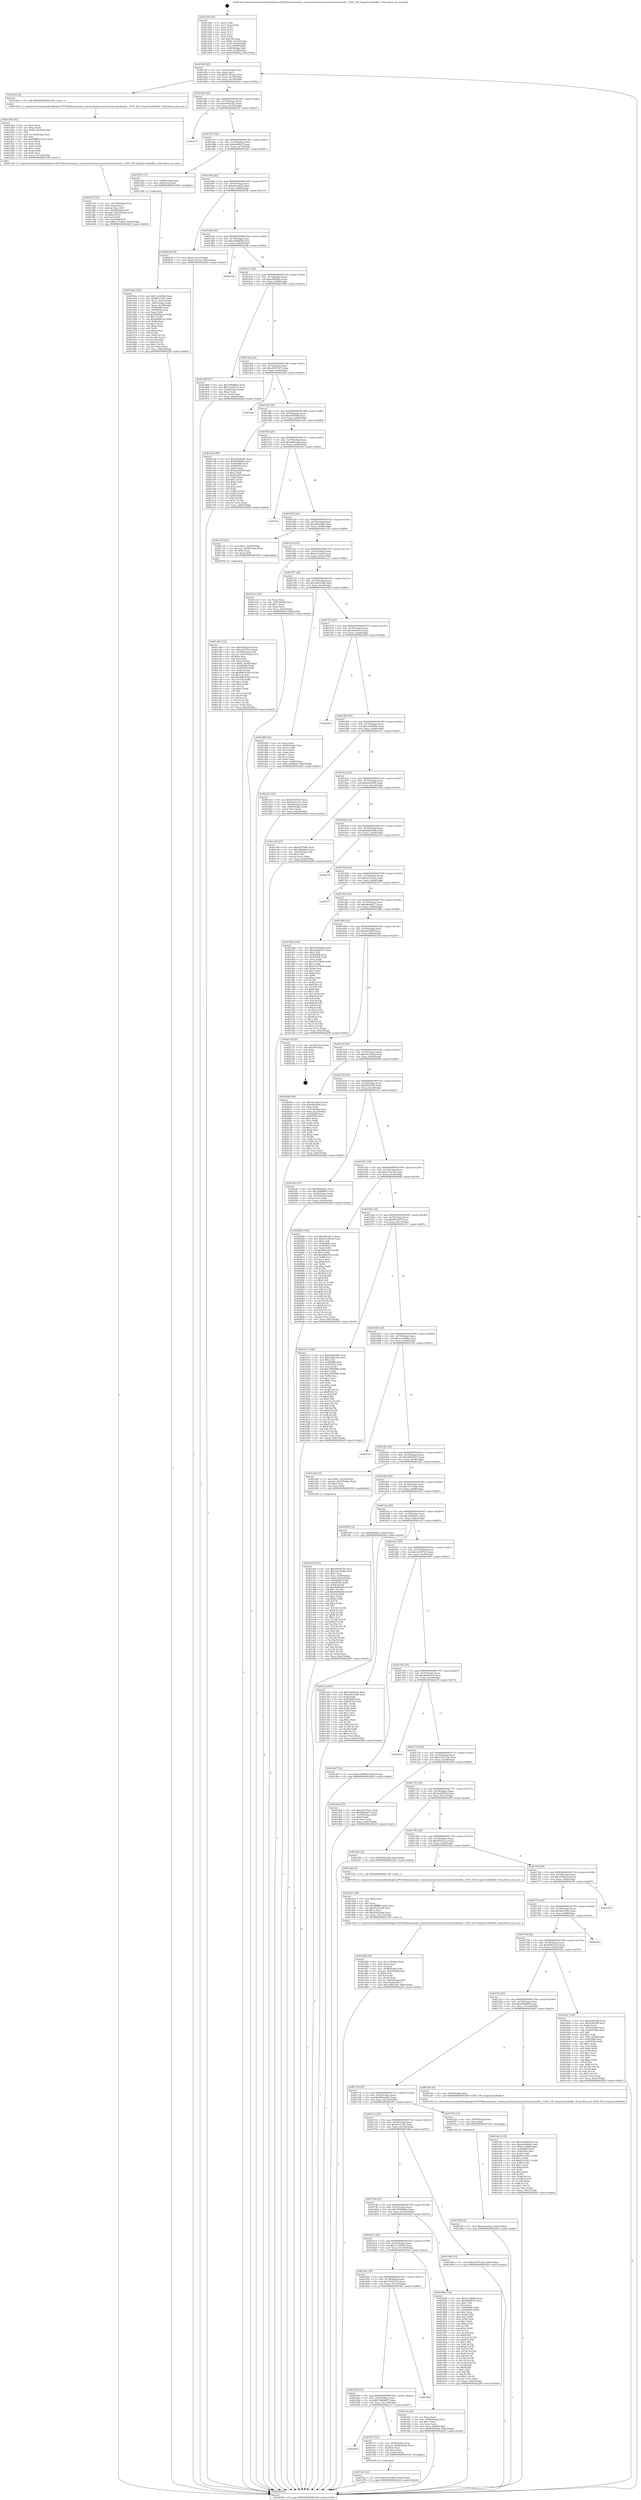 digraph "0x401420" {
  label = "0x401420 (/mnt/c/Users/mathe/Desktop/tcc/POCII/binaries/extr_reactoswin32ssuseruser32controlsedit.c_EDIT_EM_EmptyUndoBuffer_Final-ollvm.out::main(0))"
  labelloc = "t"
  node[shape=record]

  Entry [label="",width=0.3,height=0.3,shape=circle,fillcolor=black,style=filled]
  "0x40144f" [label="{
     0x40144f [23]\l
     | [instrs]\l
     &nbsp;&nbsp;0x40144f \<+3\>: mov -0x6c(%rbp),%eax\l
     &nbsp;&nbsp;0x401452 \<+2\>: mov %eax,%ecx\l
     &nbsp;&nbsp;0x401454 \<+6\>: sub $0x911f7ce6,%ecx\l
     &nbsp;&nbsp;0x40145a \<+3\>: mov %eax,-0x70(%rbp)\l
     &nbsp;&nbsp;0x40145d \<+3\>: mov %ecx,-0x74(%rbp)\l
     &nbsp;&nbsp;0x401460 \<+6\>: je 0000000000401dae \<main+0x98e\>\l
  }"]
  "0x401dae" [label="{
     0x401dae [5]\l
     | [instrs]\l
     &nbsp;&nbsp;0x401dae \<+5\>: call 0000000000401160 \<next_i\>\l
     | [calls]\l
     &nbsp;&nbsp;0x401160 \{1\} (/mnt/c/Users/mathe/Desktop/tcc/POCII/binaries/extr_reactoswin32ssuseruser32controlsedit.c_EDIT_EM_EmptyUndoBuffer_Final-ollvm.out::next_i)\l
  }"]
  "0x401466" [label="{
     0x401466 [22]\l
     | [instrs]\l
     &nbsp;&nbsp;0x401466 \<+5\>: jmp 000000000040146b \<main+0x4b\>\l
     &nbsp;&nbsp;0x40146b \<+3\>: mov -0x70(%rbp),%eax\l
     &nbsp;&nbsp;0x40146e \<+5\>: sub $0x9a4833f3,%eax\l
     &nbsp;&nbsp;0x401473 \<+3\>: mov %eax,-0x78(%rbp)\l
     &nbsp;&nbsp;0x401476 \<+6\>: je 00000000004021f7 \<main+0xdd7\>\l
  }"]
  Exit [label="",width=0.3,height=0.3,shape=circle,fillcolor=black,style=filled,peripheries=2]
  "0x4021f7" [label="{
     0x4021f7\l
  }", style=dashed]
  "0x40147c" [label="{
     0x40147c [22]\l
     | [instrs]\l
     &nbsp;&nbsp;0x40147c \<+5\>: jmp 0000000000401481 \<main+0x61\>\l
     &nbsp;&nbsp;0x401481 \<+3\>: mov -0x70(%rbp),%eax\l
     &nbsp;&nbsp;0x401484 \<+5\>: sub $0x9fa0f933,%eax\l
     &nbsp;&nbsp;0x401489 \<+3\>: mov %eax,-0x7c(%rbp)\l
     &nbsp;&nbsp;0x40148c \<+6\>: je 0000000000401921 \<main+0x501\>\l
  }"]
  "0x401f5f" [label="{
     0x401f5f [12]\l
     | [instrs]\l
     &nbsp;&nbsp;0x401f5f \<+7\>: movl $0xa0ced4a4,-0x6c(%rbp)\l
     &nbsp;&nbsp;0x401f66 \<+5\>: jmp 000000000040220f \<main+0xdef\>\l
  }"]
  "0x401921" [label="{
     0x401921 [13]\l
     | [instrs]\l
     &nbsp;&nbsp;0x401921 \<+4\>: mov -0x48(%rbp),%rax\l
     &nbsp;&nbsp;0x401925 \<+4\>: mov 0x8(%rax),%rdi\l
     &nbsp;&nbsp;0x401929 \<+5\>: call 0000000000401060 \<atoi@plt\>\l
     | [calls]\l
     &nbsp;&nbsp;0x401060 \{1\} (unknown)\l
  }"]
  "0x401492" [label="{
     0x401492 [22]\l
     | [instrs]\l
     &nbsp;&nbsp;0x401492 \<+5\>: jmp 0000000000401497 \<main+0x77\>\l
     &nbsp;&nbsp;0x401497 \<+3\>: mov -0x70(%rbp),%eax\l
     &nbsp;&nbsp;0x40149a \<+5\>: sub $0xa0ced4a4,%eax\l
     &nbsp;&nbsp;0x40149f \<+3\>: mov %eax,-0x80(%rbp)\l
     &nbsp;&nbsp;0x4014a2 \<+6\>: je 0000000000402038 \<main+0xc18\>\l
  }"]
  "0x401f2e" [label="{
     0x401f2e [12]\l
     | [instrs]\l
     &nbsp;&nbsp;0x401f2e \<+7\>: movl $0x7ca16465,-0x6c(%rbp)\l
     &nbsp;&nbsp;0x401f35 \<+5\>: jmp 000000000040220f \<main+0xdef\>\l
  }"]
  "0x402038" [label="{
     0x402038 [19]\l
     | [instrs]\l
     &nbsp;&nbsp;0x402038 \<+7\>: movl $0x0,-0x3c(%rbp)\l
     &nbsp;&nbsp;0x40203f \<+7\>: movl $0xfc73ae1d,-0x6c(%rbp)\l
     &nbsp;&nbsp;0x402046 \<+5\>: jmp 000000000040220f \<main+0xdef\>\l
  }"]
  "0x4014a8" [label="{
     0x4014a8 [25]\l
     | [instrs]\l
     &nbsp;&nbsp;0x4014a8 \<+5\>: jmp 00000000004014ad \<main+0x8d\>\l
     &nbsp;&nbsp;0x4014ad \<+3\>: mov -0x70(%rbp),%eax\l
     &nbsp;&nbsp;0x4014b0 \<+5\>: sub $0xa363d656,%eax\l
     &nbsp;&nbsp;0x4014b5 \<+6\>: mov %eax,-0x84(%rbp)\l
     &nbsp;&nbsp;0x4014bb \<+6\>: je 00000000004021db \<main+0xdbb\>\l
  }"]
  "0x40185e" [label="{
     0x40185e\l
  }", style=dashed]
  "0x4021db" [label="{
     0x4021db\l
  }", style=dashed]
  "0x4014c1" [label="{
     0x4014c1 [25]\l
     | [instrs]\l
     &nbsp;&nbsp;0x4014c1 \<+5\>: jmp 00000000004014c6 \<main+0xa6\>\l
     &nbsp;&nbsp;0x4014c6 \<+3\>: mov -0x70(%rbp),%eax\l
     &nbsp;&nbsp;0x4014c9 \<+5\>: sub $0xa5983fba,%eax\l
     &nbsp;&nbsp;0x4014ce \<+6\>: mov %eax,-0x88(%rbp)\l
     &nbsp;&nbsp;0x4014d4 \<+6\>: je 0000000000401868 \<main+0x448\>\l
  }"]
  "0x401f17" [label="{
     0x401f17 [23]\l
     | [instrs]\l
     &nbsp;&nbsp;0x401f17 \<+4\>: mov -0x58(%rbp),%rax\l
     &nbsp;&nbsp;0x401f1b \<+4\>: movslq -0x68(%rbp),%rcx\l
     &nbsp;&nbsp;0x401f1f \<+4\>: shl $0x4,%rcx\l
     &nbsp;&nbsp;0x401f23 \<+3\>: add %rcx,%rax\l
     &nbsp;&nbsp;0x401f26 \<+3\>: mov (%rax),%rdi\l
     &nbsp;&nbsp;0x401f29 \<+5\>: call 0000000000401030 \<free@plt\>\l
     | [calls]\l
     &nbsp;&nbsp;0x401030 \{1\} (unknown)\l
  }"]
  "0x401868" [label="{
     0x401868 [27]\l
     | [instrs]\l
     &nbsp;&nbsp;0x401868 \<+5\>: mov $0x78569824,%eax\l
     &nbsp;&nbsp;0x40186d \<+5\>: mov $0x7d1b915a,%ecx\l
     &nbsp;&nbsp;0x401872 \<+3\>: mov -0x38(%rbp),%edx\l
     &nbsp;&nbsp;0x401875 \<+3\>: cmp $0x2,%edx\l
     &nbsp;&nbsp;0x401878 \<+3\>: cmovne %ecx,%eax\l
     &nbsp;&nbsp;0x40187b \<+3\>: mov %eax,-0x6c(%rbp)\l
     &nbsp;&nbsp;0x40187e \<+5\>: jmp 000000000040220f \<main+0xdef\>\l
  }"]
  "0x4014da" [label="{
     0x4014da [25]\l
     | [instrs]\l
     &nbsp;&nbsp;0x4014da \<+5\>: jmp 00000000004014df \<main+0xbf\>\l
     &nbsp;&nbsp;0x4014df \<+3\>: mov -0x70(%rbp),%eax\l
     &nbsp;&nbsp;0x4014e2 \<+5\>: sub $0xa6547b27,%eax\l
     &nbsp;&nbsp;0x4014e7 \<+6\>: mov %eax,-0x8c(%rbp)\l
     &nbsp;&nbsp;0x4014ed \<+6\>: je 0000000000401f6b \<main+0xb4b\>\l
  }"]
  "0x40220f" [label="{
     0x40220f [5]\l
     | [instrs]\l
     &nbsp;&nbsp;0x40220f \<+5\>: jmp 000000000040144f \<main+0x2f\>\l
  }"]
  "0x401420" [label="{
     0x401420 [47]\l
     | [instrs]\l
     &nbsp;&nbsp;0x401420 \<+1\>: push %rbp\l
     &nbsp;&nbsp;0x401421 \<+3\>: mov %rsp,%rbp\l
     &nbsp;&nbsp;0x401424 \<+2\>: push %r15\l
     &nbsp;&nbsp;0x401426 \<+2\>: push %r14\l
     &nbsp;&nbsp;0x401428 \<+2\>: push %r13\l
     &nbsp;&nbsp;0x40142a \<+2\>: push %r12\l
     &nbsp;&nbsp;0x40142c \<+1\>: push %rbx\l
     &nbsp;&nbsp;0x40142d \<+7\>: sub $0x108,%rsp\l
     &nbsp;&nbsp;0x401434 \<+7\>: movl $0x0,-0x3c(%rbp)\l
     &nbsp;&nbsp;0x40143b \<+3\>: mov %edi,-0x40(%rbp)\l
     &nbsp;&nbsp;0x40143e \<+4\>: mov %rsi,-0x48(%rbp)\l
     &nbsp;&nbsp;0x401442 \<+3\>: mov -0x40(%rbp),%edi\l
     &nbsp;&nbsp;0x401445 \<+3\>: mov %edi,-0x38(%rbp)\l
     &nbsp;&nbsp;0x401448 \<+7\>: movl $0xa5983fba,-0x6c(%rbp)\l
  }"]
  "0x401845" [label="{
     0x401845 [25]\l
     | [instrs]\l
     &nbsp;&nbsp;0x401845 \<+5\>: jmp 000000000040184a \<main+0x42a\>\l
     &nbsp;&nbsp;0x40184a \<+3\>: mov -0x70(%rbp),%eax\l
     &nbsp;&nbsp;0x40184d \<+5\>: sub $0x7dd68b97,%eax\l
     &nbsp;&nbsp;0x401852 \<+6\>: mov %eax,-0x118(%rbp)\l
     &nbsp;&nbsp;0x401858 \<+6\>: je 0000000000401f17 \<main+0xaf7\>\l
  }"]
  "0x401f6b" [label="{
     0x401f6b\l
  }", style=dashed]
  "0x4014f3" [label="{
     0x4014f3 [25]\l
     | [instrs]\l
     &nbsp;&nbsp;0x4014f3 \<+5\>: jmp 00000000004014f8 \<main+0xd8\>\l
     &nbsp;&nbsp;0x4014f8 \<+3\>: mov -0x70(%rbp),%eax\l
     &nbsp;&nbsp;0x4014fb \<+5\>: sub $0xa6df7bf8,%eax\l
     &nbsp;&nbsp;0x401500 \<+6\>: mov %eax,-0x90(%rbp)\l
     &nbsp;&nbsp;0x401506 \<+6\>: je 0000000000401e2b \<main+0xa0b\>\l
  }"]
  "0x401883" [label="{
     0x401883\l
  }", style=dashed]
  "0x401e2b" [label="{
     0x401e2b [88]\l
     | [instrs]\l
     &nbsp;&nbsp;0x401e2b \<+5\>: mov $0xa363d656,%eax\l
     &nbsp;&nbsp;0x401e30 \<+5\>: mov $0x63f6bf65,%ecx\l
     &nbsp;&nbsp;0x401e35 \<+7\>: mov 0x405068,%edx\l
     &nbsp;&nbsp;0x401e3c \<+7\>: mov 0x405054,%esi\l
     &nbsp;&nbsp;0x401e43 \<+2\>: mov %edx,%edi\l
     &nbsp;&nbsp;0x401e45 \<+6\>: add $0x8a229c9f,%edi\l
     &nbsp;&nbsp;0x401e4b \<+3\>: sub $0x1,%edi\l
     &nbsp;&nbsp;0x401e4e \<+6\>: sub $0x8a229c9f,%edi\l
     &nbsp;&nbsp;0x401e54 \<+3\>: imul %edi,%edx\l
     &nbsp;&nbsp;0x401e57 \<+3\>: and $0x1,%edx\l
     &nbsp;&nbsp;0x401e5a \<+3\>: cmp $0x0,%edx\l
     &nbsp;&nbsp;0x401e5d \<+4\>: sete %r8b\l
     &nbsp;&nbsp;0x401e61 \<+3\>: cmp $0xa,%esi\l
     &nbsp;&nbsp;0x401e64 \<+4\>: setl %r9b\l
     &nbsp;&nbsp;0x401e68 \<+3\>: mov %r8b,%r10b\l
     &nbsp;&nbsp;0x401e6b \<+3\>: and %r9b,%r10b\l
     &nbsp;&nbsp;0x401e6e \<+3\>: xor %r9b,%r8b\l
     &nbsp;&nbsp;0x401e71 \<+3\>: or %r8b,%r10b\l
     &nbsp;&nbsp;0x401e74 \<+4\>: test $0x1,%r10b\l
     &nbsp;&nbsp;0x401e78 \<+3\>: cmovne %ecx,%eax\l
     &nbsp;&nbsp;0x401e7b \<+3\>: mov %eax,-0x6c(%rbp)\l
     &nbsp;&nbsp;0x401e7e \<+5\>: jmp 000000000040220f \<main+0xdef\>\l
  }"]
  "0x40150c" [label="{
     0x40150c [25]\l
     | [instrs]\l
     &nbsp;&nbsp;0x40150c \<+5\>: jmp 0000000000401511 \<main+0xf1\>\l
     &nbsp;&nbsp;0x401511 \<+3\>: mov -0x70(%rbp),%eax\l
     &nbsp;&nbsp;0x401514 \<+5\>: sub $0xab86caa9,%eax\l
     &nbsp;&nbsp;0x401519 \<+6\>: mov %eax,-0x94(%rbp)\l
     &nbsp;&nbsp;0x40151f \<+6\>: je 0000000000401fcf \<main+0xbaf\>\l
  }"]
  "0x40182c" [label="{
     0x40182c [25]\l
     | [instrs]\l
     &nbsp;&nbsp;0x40182c \<+5\>: jmp 0000000000401831 \<main+0x411\>\l
     &nbsp;&nbsp;0x401831 \<+3\>: mov -0x70(%rbp),%eax\l
     &nbsp;&nbsp;0x401834 \<+5\>: sub $0x7d1b915a,%eax\l
     &nbsp;&nbsp;0x401839 \<+6\>: mov %eax,-0x114(%rbp)\l
     &nbsp;&nbsp;0x40183f \<+6\>: je 0000000000401883 \<main+0x463\>\l
  }"]
  "0x401fcf" [label="{
     0x401fcf\l
  }", style=dashed]
  "0x401525" [label="{
     0x401525 [25]\l
     | [instrs]\l
     &nbsp;&nbsp;0x401525 \<+5\>: jmp 000000000040152a \<main+0x10a\>\l
     &nbsp;&nbsp;0x40152a \<+3\>: mov -0x70(%rbp),%eax\l
     &nbsp;&nbsp;0x40152d \<+5\>: sub $0xad0c4380,%eax\l
     &nbsp;&nbsp;0x401532 \<+6\>: mov %eax,-0x98(%rbp)\l
     &nbsp;&nbsp;0x401538 \<+6\>: je 0000000000401c76 \<main+0x856\>\l
  }"]
  "0x401f3a" [label="{
     0x401f3a [25]\l
     | [instrs]\l
     &nbsp;&nbsp;0x401f3a \<+2\>: xor %eax,%eax\l
     &nbsp;&nbsp;0x401f3c \<+3\>: mov -0x68(%rbp),%ecx\l
     &nbsp;&nbsp;0x401f3f \<+3\>: sub $0x1,%eax\l
     &nbsp;&nbsp;0x401f42 \<+2\>: sub %eax,%ecx\l
     &nbsp;&nbsp;0x401f44 \<+3\>: mov %ecx,-0x68(%rbp)\l
     &nbsp;&nbsp;0x401f47 \<+7\>: movl $0xf029e3b2,-0x6c(%rbp)\l
     &nbsp;&nbsp;0x401f4e \<+5\>: jmp 000000000040220f \<main+0xdef\>\l
  }"]
  "0x401c76" [label="{
     0x401c76 [23]\l
     | [instrs]\l
     &nbsp;&nbsp;0x401c76 \<+7\>: movl $0x1,-0x60(%rbp)\l
     &nbsp;&nbsp;0x401c7d \<+4\>: movslq -0x60(%rbp),%rax\l
     &nbsp;&nbsp;0x401c81 \<+4\>: shl $0x0,%rax\l
     &nbsp;&nbsp;0x401c85 \<+3\>: mov %rax,%rdi\l
     &nbsp;&nbsp;0x401c88 \<+5\>: call 0000000000401050 \<malloc@plt\>\l
     | [calls]\l
     &nbsp;&nbsp;0x401050 \{1\} (unknown)\l
  }"]
  "0x40153e" [label="{
     0x40153e [25]\l
     | [instrs]\l
     &nbsp;&nbsp;0x40153e \<+5\>: jmp 0000000000401543 \<main+0x123\>\l
     &nbsp;&nbsp;0x401543 \<+3\>: mov -0x70(%rbp),%eax\l
     &nbsp;&nbsp;0x401546 \<+5\>: sub $0xaec7ada5,%eax\l
     &nbsp;&nbsp;0x40154b \<+6\>: mov %eax,-0x9c(%rbp)\l
     &nbsp;&nbsp;0x401551 \<+6\>: je 0000000000401e12 \<main+0x9f2\>\l
  }"]
  "0x401e8c" [label="{
     0x401e8c [100]\l
     | [instrs]\l
     &nbsp;&nbsp;0x401e8c \<+5\>: mov $0xa363d656,%eax\l
     &nbsp;&nbsp;0x401e91 \<+5\>: mov $0x4a2486e9,%ecx\l
     &nbsp;&nbsp;0x401e96 \<+7\>: movl $0x0,-0x68(%rbp)\l
     &nbsp;&nbsp;0x401e9d \<+7\>: mov 0x405068,%edx\l
     &nbsp;&nbsp;0x401ea4 \<+7\>: mov 0x405054,%esi\l
     &nbsp;&nbsp;0x401eab \<+3\>: mov %edx,%r8d\l
     &nbsp;&nbsp;0x401eae \<+7\>: add $0x833c2611,%r8d\l
     &nbsp;&nbsp;0x401eb5 \<+4\>: sub $0x1,%r8d\l
     &nbsp;&nbsp;0x401eb9 \<+7\>: sub $0x833c2611,%r8d\l
     &nbsp;&nbsp;0x401ec0 \<+4\>: imul %r8d,%edx\l
     &nbsp;&nbsp;0x401ec4 \<+3\>: and $0x1,%edx\l
     &nbsp;&nbsp;0x401ec7 \<+3\>: cmp $0x0,%edx\l
     &nbsp;&nbsp;0x401eca \<+4\>: sete %r9b\l
     &nbsp;&nbsp;0x401ece \<+3\>: cmp $0xa,%esi\l
     &nbsp;&nbsp;0x401ed1 \<+4\>: setl %r10b\l
     &nbsp;&nbsp;0x401ed5 \<+3\>: mov %r9b,%r11b\l
     &nbsp;&nbsp;0x401ed8 \<+3\>: and %r10b,%r11b\l
     &nbsp;&nbsp;0x401edb \<+3\>: xor %r10b,%r9b\l
     &nbsp;&nbsp;0x401ede \<+3\>: or %r9b,%r11b\l
     &nbsp;&nbsp;0x401ee1 \<+4\>: test $0x1,%r11b\l
     &nbsp;&nbsp;0x401ee5 \<+3\>: cmovne %ecx,%eax\l
     &nbsp;&nbsp;0x401ee8 \<+3\>: mov %eax,-0x6c(%rbp)\l
     &nbsp;&nbsp;0x401eeb \<+5\>: jmp 000000000040220f \<main+0xdef\>\l
  }"]
  "0x401e12" [label="{
     0x401e12 [25]\l
     | [instrs]\l
     &nbsp;&nbsp;0x401e12 \<+2\>: xor %eax,%eax\l
     &nbsp;&nbsp;0x401e14 \<+3\>: mov -0x5c(%rbp),%ecx\l
     &nbsp;&nbsp;0x401e17 \<+3\>: sub $0x1,%eax\l
     &nbsp;&nbsp;0x401e1a \<+2\>: sub %eax,%ecx\l
     &nbsp;&nbsp;0x401e1c \<+3\>: mov %ecx,-0x5c(%rbp)\l
     &nbsp;&nbsp;0x401e1f \<+7\>: movl $0xf654e85,-0x6c(%rbp)\l
     &nbsp;&nbsp;0x401e26 \<+5\>: jmp 000000000040220f \<main+0xdef\>\l
  }"]
  "0x401557" [label="{
     0x401557 [25]\l
     | [instrs]\l
     &nbsp;&nbsp;0x401557 \<+5\>: jmp 000000000040155c \<main+0x13c\>\l
     &nbsp;&nbsp;0x40155c \<+3\>: mov -0x70(%rbp),%eax\l
     &nbsp;&nbsp;0x40155f \<+5\>: sub $0xc4003188,%eax\l
     &nbsp;&nbsp;0x401564 \<+6\>: mov %eax,-0xa0(%rbp)\l
     &nbsp;&nbsp;0x40156a \<+6\>: je 0000000000401d8d \<main+0x96d\>\l
  }"]
  "0x401de7" [label="{
     0x401de7 [43]\l
     | [instrs]\l
     &nbsp;&nbsp;0x401de7 \<+6\>: mov -0x124(%rbp),%ecx\l
     &nbsp;&nbsp;0x401ded \<+3\>: imul %eax,%ecx\l
     &nbsp;&nbsp;0x401df0 \<+3\>: movslq %ecx,%r8\l
     &nbsp;&nbsp;0x401df3 \<+4\>: mov -0x58(%rbp),%r9\l
     &nbsp;&nbsp;0x401df7 \<+4\>: movslq -0x5c(%rbp),%r10\l
     &nbsp;&nbsp;0x401dfb \<+4\>: shl $0x4,%r10\l
     &nbsp;&nbsp;0x401dff \<+3\>: add %r10,%r9\l
     &nbsp;&nbsp;0x401e02 \<+4\>: mov %r8,0x8(%r9)\l
     &nbsp;&nbsp;0x401e06 \<+7\>: movl $0xaec7ada5,-0x6c(%rbp)\l
     &nbsp;&nbsp;0x401e0d \<+5\>: jmp 000000000040220f \<main+0xdef\>\l
  }"]
  "0x401d8d" [label="{
     0x401d8d [33]\l
     | [instrs]\l
     &nbsp;&nbsp;0x401d8d \<+2\>: xor %eax,%eax\l
     &nbsp;&nbsp;0x401d8f \<+3\>: mov -0x64(%rbp),%ecx\l
     &nbsp;&nbsp;0x401d92 \<+2\>: mov %eax,%edx\l
     &nbsp;&nbsp;0x401d94 \<+2\>: sub %ecx,%edx\l
     &nbsp;&nbsp;0x401d96 \<+2\>: mov %eax,%ecx\l
     &nbsp;&nbsp;0x401d98 \<+3\>: sub $0x1,%ecx\l
     &nbsp;&nbsp;0x401d9b \<+2\>: add %ecx,%edx\l
     &nbsp;&nbsp;0x401d9d \<+2\>: sub %edx,%eax\l
     &nbsp;&nbsp;0x401d9f \<+3\>: mov %eax,-0x64(%rbp)\l
     &nbsp;&nbsp;0x401da2 \<+7\>: movl $0xcee958a0,-0x6c(%rbp)\l
     &nbsp;&nbsp;0x401da9 \<+5\>: jmp 000000000040220f \<main+0xdef\>\l
  }"]
  "0x401570" [label="{
     0x401570 [25]\l
     | [instrs]\l
     &nbsp;&nbsp;0x401570 \<+5\>: jmp 0000000000401575 \<main+0x155\>\l
     &nbsp;&nbsp;0x401575 \<+3\>: mov -0x70(%rbp),%eax\l
     &nbsp;&nbsp;0x401578 \<+5\>: sub $0xcb0ca813,%eax\l
     &nbsp;&nbsp;0x40157d \<+6\>: mov %eax,-0xa4(%rbp)\l
     &nbsp;&nbsp;0x401583 \<+6\>: je 0000000000402208 \<main+0xde8\>\l
  }"]
  "0x401db3" [label="{
     0x401db3 [52]\l
     | [instrs]\l
     &nbsp;&nbsp;0x401db3 \<+2\>: xor %ecx,%ecx\l
     &nbsp;&nbsp;0x401db5 \<+5\>: mov $0x2,%edx\l
     &nbsp;&nbsp;0x401dba \<+6\>: mov %edx,-0x120(%rbp)\l
     &nbsp;&nbsp;0x401dc0 \<+1\>: cltd\l
     &nbsp;&nbsp;0x401dc1 \<+6\>: mov -0x120(%rbp),%esi\l
     &nbsp;&nbsp;0x401dc7 \<+2\>: idiv %esi\l
     &nbsp;&nbsp;0x401dc9 \<+6\>: imul $0xfffffffe,%edx,%edx\l
     &nbsp;&nbsp;0x401dcf \<+2\>: mov %ecx,%edi\l
     &nbsp;&nbsp;0x401dd1 \<+2\>: sub %edx,%edi\l
     &nbsp;&nbsp;0x401dd3 \<+2\>: mov %ecx,%edx\l
     &nbsp;&nbsp;0x401dd5 \<+3\>: sub $0x1,%edx\l
     &nbsp;&nbsp;0x401dd8 \<+2\>: add %edx,%edi\l
     &nbsp;&nbsp;0x401dda \<+2\>: sub %edi,%ecx\l
     &nbsp;&nbsp;0x401ddc \<+6\>: mov %ecx,-0x124(%rbp)\l
     &nbsp;&nbsp;0x401de2 \<+5\>: call 0000000000401160 \<next_i\>\l
     | [calls]\l
     &nbsp;&nbsp;0x401160 \{1\} (/mnt/c/Users/mathe/Desktop/tcc/POCII/binaries/extr_reactoswin32ssuseruser32controlsedit.c_EDIT_EM_EmptyUndoBuffer_Final-ollvm.out::next_i)\l
  }"]
  "0x402208" [label="{
     0x402208\l
  }", style=dashed]
  "0x401589" [label="{
     0x401589 [25]\l
     | [instrs]\l
     &nbsp;&nbsp;0x401589 \<+5\>: jmp 000000000040158e \<main+0x16e\>\l
     &nbsp;&nbsp;0x40158e \<+3\>: mov -0x70(%rbp),%eax\l
     &nbsp;&nbsp;0x401591 \<+5\>: sub $0xcee958a0,%eax\l
     &nbsp;&nbsp;0x401596 \<+6\>: mov %eax,-0xa8(%rbp)\l
     &nbsp;&nbsp;0x40159c \<+6\>: je 0000000000401d13 \<main+0x8f3\>\l
  }"]
  "0x401d5b" [label="{
     0x401d5b [50]\l
     | [instrs]\l
     &nbsp;&nbsp;0x401d5b \<+6\>: mov -0x11c(%rbp),%ecx\l
     &nbsp;&nbsp;0x401d61 \<+3\>: imul %eax,%ecx\l
     &nbsp;&nbsp;0x401d64 \<+3\>: mov %cl,%sil\l
     &nbsp;&nbsp;0x401d67 \<+4\>: mov -0x58(%rbp),%rdi\l
     &nbsp;&nbsp;0x401d6b \<+4\>: movslq -0x5c(%rbp),%r8\l
     &nbsp;&nbsp;0x401d6f \<+4\>: shl $0x4,%r8\l
     &nbsp;&nbsp;0x401d73 \<+3\>: add %r8,%rdi\l
     &nbsp;&nbsp;0x401d76 \<+3\>: mov (%rdi),%rdi\l
     &nbsp;&nbsp;0x401d79 \<+4\>: movslq -0x64(%rbp),%r8\l
     &nbsp;&nbsp;0x401d7d \<+4\>: mov %sil,(%rdi,%r8,1)\l
     &nbsp;&nbsp;0x401d81 \<+7\>: movl $0xc4003188,-0x6c(%rbp)\l
     &nbsp;&nbsp;0x401d88 \<+5\>: jmp 000000000040220f \<main+0xdef\>\l
  }"]
  "0x401d13" [label="{
     0x401d13 [27]\l
     | [instrs]\l
     &nbsp;&nbsp;0x401d13 \<+5\>: mov $0x911f7ce6,%eax\l
     &nbsp;&nbsp;0x401d18 \<+5\>: mov $0x522551ca,%ecx\l
     &nbsp;&nbsp;0x401d1d \<+3\>: mov -0x64(%rbp),%edx\l
     &nbsp;&nbsp;0x401d20 \<+3\>: cmp -0x60(%rbp),%edx\l
     &nbsp;&nbsp;0x401d23 \<+3\>: cmovl %ecx,%eax\l
     &nbsp;&nbsp;0x401d26 \<+3\>: mov %eax,-0x6c(%rbp)\l
     &nbsp;&nbsp;0x401d29 \<+5\>: jmp 000000000040220f \<main+0xdef\>\l
  }"]
  "0x4015a2" [label="{
     0x4015a2 [25]\l
     | [instrs]\l
     &nbsp;&nbsp;0x4015a2 \<+5\>: jmp 00000000004015a7 \<main+0x187\>\l
     &nbsp;&nbsp;0x4015a7 \<+3\>: mov -0x70(%rbp),%eax\l
     &nbsp;&nbsp;0x4015aa \<+5\>: sub $0xd18a93ff,%eax\l
     &nbsp;&nbsp;0x4015af \<+6\>: mov %eax,-0xac(%rbp)\l
     &nbsp;&nbsp;0x4015b5 \<+6\>: je 0000000000401c08 \<main+0x7e8\>\l
  }"]
  "0x401d33" [label="{
     0x401d33 [40]\l
     | [instrs]\l
     &nbsp;&nbsp;0x401d33 \<+5\>: mov $0x2,%ecx\l
     &nbsp;&nbsp;0x401d38 \<+1\>: cltd\l
     &nbsp;&nbsp;0x401d39 \<+2\>: idiv %ecx\l
     &nbsp;&nbsp;0x401d3b \<+6\>: imul $0xfffffffe,%edx,%ecx\l
     &nbsp;&nbsp;0x401d41 \<+6\>: sub $0xd5a32cb8,%ecx\l
     &nbsp;&nbsp;0x401d47 \<+3\>: add $0x1,%ecx\l
     &nbsp;&nbsp;0x401d4a \<+6\>: add $0xd5a32cb8,%ecx\l
     &nbsp;&nbsp;0x401d50 \<+6\>: mov %ecx,-0x11c(%rbp)\l
     &nbsp;&nbsp;0x401d56 \<+5\>: call 0000000000401160 \<next_i\>\l
     | [calls]\l
     &nbsp;&nbsp;0x401160 \{1\} (/mnt/c/Users/mathe/Desktop/tcc/POCII/binaries/extr_reactoswin32ssuseruser32controlsedit.c_EDIT_EM_EmptyUndoBuffer_Final-ollvm.out::next_i)\l
  }"]
  "0x401c08" [label="{
     0x401c08 [27]\l
     | [instrs]\l
     &nbsp;&nbsp;0x401c08 \<+5\>: mov $0xa6df7bf8,%eax\l
     &nbsp;&nbsp;0x401c0d \<+5\>: mov $0x3d2d9de1,%ecx\l
     &nbsp;&nbsp;0x401c12 \<+3\>: mov -0x2d(%rbp),%dl\l
     &nbsp;&nbsp;0x401c15 \<+3\>: test $0x1,%dl\l
     &nbsp;&nbsp;0x401c18 \<+3\>: cmovne %ecx,%eax\l
     &nbsp;&nbsp;0x401c1b \<+3\>: mov %eax,-0x6c(%rbp)\l
     &nbsp;&nbsp;0x401c1e \<+5\>: jmp 000000000040220f \<main+0xdef\>\l
  }"]
  "0x4015bb" [label="{
     0x4015bb [25]\l
     | [instrs]\l
     &nbsp;&nbsp;0x4015bb \<+5\>: jmp 00000000004015c0 \<main+0x1a0\>\l
     &nbsp;&nbsp;0x4015c0 \<+3\>: mov -0x70(%rbp),%eax\l
     &nbsp;&nbsp;0x4015c3 \<+5\>: sub $0xd2f8ed9b,%eax\l
     &nbsp;&nbsp;0x4015c8 \<+6\>: mov %eax,-0xb0(%rbp)\l
     &nbsp;&nbsp;0x4015ce \<+6\>: je 0000000000402193 \<main+0xd73\>\l
  }"]
  "0x401c8d" [label="{
     0x401c8d [122]\l
     | [instrs]\l
     &nbsp;&nbsp;0x401c8d \<+5\>: mov $0x40a643c0,%ecx\l
     &nbsp;&nbsp;0x401c92 \<+5\>: mov $0x3ec597e3,%edx\l
     &nbsp;&nbsp;0x401c97 \<+4\>: mov -0x58(%rbp),%rdi\l
     &nbsp;&nbsp;0x401c9b \<+4\>: movslq -0x5c(%rbp),%rsi\l
     &nbsp;&nbsp;0x401c9f \<+4\>: shl $0x4,%rsi\l
     &nbsp;&nbsp;0x401ca3 \<+3\>: add %rsi,%rdi\l
     &nbsp;&nbsp;0x401ca6 \<+3\>: mov %rax,(%rdi)\l
     &nbsp;&nbsp;0x401ca9 \<+7\>: movl $0x0,-0x64(%rbp)\l
     &nbsp;&nbsp;0x401cb0 \<+8\>: mov 0x405068,%r8d\l
     &nbsp;&nbsp;0x401cb8 \<+8\>: mov 0x405054,%r9d\l
     &nbsp;&nbsp;0x401cc0 \<+3\>: mov %r8d,%r10d\l
     &nbsp;&nbsp;0x401cc3 \<+7\>: sub $0x88635529,%r10d\l
     &nbsp;&nbsp;0x401cca \<+4\>: sub $0x1,%r10d\l
     &nbsp;&nbsp;0x401cce \<+7\>: add $0x88635529,%r10d\l
     &nbsp;&nbsp;0x401cd5 \<+4\>: imul %r10d,%r8d\l
     &nbsp;&nbsp;0x401cd9 \<+4\>: and $0x1,%r8d\l
     &nbsp;&nbsp;0x401cdd \<+4\>: cmp $0x0,%r8d\l
     &nbsp;&nbsp;0x401ce1 \<+4\>: sete %r11b\l
     &nbsp;&nbsp;0x401ce5 \<+4\>: cmp $0xa,%r9d\l
     &nbsp;&nbsp;0x401ce9 \<+3\>: setl %bl\l
     &nbsp;&nbsp;0x401cec \<+3\>: mov %r11b,%r14b\l
     &nbsp;&nbsp;0x401cef \<+3\>: and %bl,%r14b\l
     &nbsp;&nbsp;0x401cf2 \<+3\>: xor %bl,%r11b\l
     &nbsp;&nbsp;0x401cf5 \<+3\>: or %r11b,%r14b\l
     &nbsp;&nbsp;0x401cf8 \<+4\>: test $0x1,%r14b\l
     &nbsp;&nbsp;0x401cfc \<+3\>: cmovne %edx,%ecx\l
     &nbsp;&nbsp;0x401cff \<+3\>: mov %ecx,-0x6c(%rbp)\l
     &nbsp;&nbsp;0x401d02 \<+5\>: jmp 000000000040220f \<main+0xdef\>\l
  }"]
  "0x402193" [label="{
     0x402193\l
  }", style=dashed]
  "0x4015d4" [label="{
     0x4015d4 [25]\l
     | [instrs]\l
     &nbsp;&nbsp;0x4015d4 \<+5\>: jmp 00000000004015d9 \<main+0x1b9\>\l
     &nbsp;&nbsp;0x4015d9 \<+3\>: mov -0x70(%rbp),%eax\l
     &nbsp;&nbsp;0x4015dc \<+5\>: sub $0xd315cdec,%eax\l
     &nbsp;&nbsp;0x4015e1 \<+6\>: mov %eax,-0xb4(%rbp)\l
     &nbsp;&nbsp;0x4015e7 \<+6\>: je 0000000000401f77 \<main+0xb57\>\l
  }"]
  "0x401a62" [label="{
     0x401a62 [163]\l
     | [instrs]\l
     &nbsp;&nbsp;0x401a62 \<+5\>: mov $0x5930a010,%ecx\l
     &nbsp;&nbsp;0x401a67 \<+5\>: mov $0x3167ea9b,%edx\l
     &nbsp;&nbsp;0x401a6c \<+3\>: mov $0x1,%sil\l
     &nbsp;&nbsp;0x401a6f \<+4\>: mov %rax,-0x58(%rbp)\l
     &nbsp;&nbsp;0x401a73 \<+7\>: movl $0x0,-0x5c(%rbp)\l
     &nbsp;&nbsp;0x401a7a \<+8\>: mov 0x405068,%r8d\l
     &nbsp;&nbsp;0x401a82 \<+8\>: mov 0x405054,%r9d\l
     &nbsp;&nbsp;0x401a8a \<+3\>: mov %r8d,%r10d\l
     &nbsp;&nbsp;0x401a8d \<+7\>: add $0xd66fbd69,%r10d\l
     &nbsp;&nbsp;0x401a94 \<+4\>: sub $0x1,%r10d\l
     &nbsp;&nbsp;0x401a98 \<+7\>: sub $0xd66fbd69,%r10d\l
     &nbsp;&nbsp;0x401a9f \<+4\>: imul %r10d,%r8d\l
     &nbsp;&nbsp;0x401aa3 \<+4\>: and $0x1,%r8d\l
     &nbsp;&nbsp;0x401aa7 \<+4\>: cmp $0x0,%r8d\l
     &nbsp;&nbsp;0x401aab \<+4\>: sete %r11b\l
     &nbsp;&nbsp;0x401aaf \<+4\>: cmp $0xa,%r9d\l
     &nbsp;&nbsp;0x401ab3 \<+3\>: setl %bl\l
     &nbsp;&nbsp;0x401ab6 \<+3\>: mov %r11b,%r14b\l
     &nbsp;&nbsp;0x401ab9 \<+4\>: xor $0xff,%r14b\l
     &nbsp;&nbsp;0x401abd \<+3\>: mov %bl,%r15b\l
     &nbsp;&nbsp;0x401ac0 \<+4\>: xor $0xff,%r15b\l
     &nbsp;&nbsp;0x401ac4 \<+4\>: xor $0x1,%sil\l
     &nbsp;&nbsp;0x401ac8 \<+3\>: mov %r14b,%r12b\l
     &nbsp;&nbsp;0x401acb \<+4\>: and $0xff,%r12b\l
     &nbsp;&nbsp;0x401acf \<+3\>: and %sil,%r11b\l
     &nbsp;&nbsp;0x401ad2 \<+3\>: mov %r15b,%r13b\l
     &nbsp;&nbsp;0x401ad5 \<+4\>: and $0xff,%r13b\l
     &nbsp;&nbsp;0x401ad9 \<+3\>: and %sil,%bl\l
     &nbsp;&nbsp;0x401adc \<+3\>: or %r11b,%r12b\l
     &nbsp;&nbsp;0x401adf \<+3\>: or %bl,%r13b\l
     &nbsp;&nbsp;0x401ae2 \<+3\>: xor %r13b,%r12b\l
     &nbsp;&nbsp;0x401ae5 \<+3\>: or %r15b,%r14b\l
     &nbsp;&nbsp;0x401ae8 \<+4\>: xor $0xff,%r14b\l
     &nbsp;&nbsp;0x401aec \<+4\>: or $0x1,%sil\l
     &nbsp;&nbsp;0x401af0 \<+3\>: and %sil,%r14b\l
     &nbsp;&nbsp;0x401af3 \<+3\>: or %r14b,%r12b\l
     &nbsp;&nbsp;0x401af6 \<+4\>: test $0x1,%r12b\l
     &nbsp;&nbsp;0x401afa \<+3\>: cmovne %edx,%ecx\l
     &nbsp;&nbsp;0x401afd \<+3\>: mov %ecx,-0x6c(%rbp)\l
     &nbsp;&nbsp;0x401b00 \<+5\>: jmp 000000000040220f \<main+0xdef\>\l
  }"]
  "0x401f77" [label="{
     0x401f77\l
  }", style=dashed]
  "0x4015ed" [label="{
     0x4015ed [25]\l
     | [instrs]\l
     &nbsp;&nbsp;0x4015ed \<+5\>: jmp 00000000004015f2 \<main+0x1d2\>\l
     &nbsp;&nbsp;0x4015f2 \<+3\>: mov -0x70(%rbp),%eax\l
     &nbsp;&nbsp;0x4015f5 \<+5\>: sub $0xd6dafd17,%eax\l
     &nbsp;&nbsp;0x4015fa \<+6\>: mov %eax,-0xb8(%rbp)\l
     &nbsp;&nbsp;0x401600 \<+6\>: je 00000000004019bb \<main+0x59b\>\l
  }"]
  "0x40192e" [label="{
     0x40192e [102]\l
     | [instrs]\l
     &nbsp;&nbsp;0x40192e \<+5\>: mov $0x1ca18062,%ecx\l
     &nbsp;&nbsp;0x401933 \<+5\>: mov $0x6811c2f7,%edx\l
     &nbsp;&nbsp;0x401938 \<+3\>: mov %eax,-0x4c(%rbp)\l
     &nbsp;&nbsp;0x40193b \<+3\>: mov -0x4c(%rbp),%eax\l
     &nbsp;&nbsp;0x40193e \<+3\>: mov %eax,-0x34(%rbp)\l
     &nbsp;&nbsp;0x401941 \<+7\>: mov 0x405068,%eax\l
     &nbsp;&nbsp;0x401948 \<+7\>: mov 0x405054,%esi\l
     &nbsp;&nbsp;0x40194f \<+3\>: mov %eax,%r8d\l
     &nbsp;&nbsp;0x401952 \<+7\>: add $0x6a694cc6,%r8d\l
     &nbsp;&nbsp;0x401959 \<+4\>: sub $0x1,%r8d\l
     &nbsp;&nbsp;0x40195d \<+7\>: sub $0x6a694cc6,%r8d\l
     &nbsp;&nbsp;0x401964 \<+4\>: imul %r8d,%eax\l
     &nbsp;&nbsp;0x401968 \<+3\>: and $0x1,%eax\l
     &nbsp;&nbsp;0x40196b \<+3\>: cmp $0x0,%eax\l
     &nbsp;&nbsp;0x40196e \<+4\>: sete %r9b\l
     &nbsp;&nbsp;0x401972 \<+3\>: cmp $0xa,%esi\l
     &nbsp;&nbsp;0x401975 \<+4\>: setl %r10b\l
     &nbsp;&nbsp;0x401979 \<+3\>: mov %r9b,%r11b\l
     &nbsp;&nbsp;0x40197c \<+3\>: and %r10b,%r11b\l
     &nbsp;&nbsp;0x40197f \<+3\>: xor %r10b,%r9b\l
     &nbsp;&nbsp;0x401982 \<+3\>: or %r9b,%r11b\l
     &nbsp;&nbsp;0x401985 \<+4\>: test $0x1,%r11b\l
     &nbsp;&nbsp;0x401989 \<+3\>: cmovne %edx,%ecx\l
     &nbsp;&nbsp;0x40198c \<+3\>: mov %ecx,-0x6c(%rbp)\l
     &nbsp;&nbsp;0x40198f \<+5\>: jmp 000000000040220f \<main+0xdef\>\l
  }"]
  "0x4019bb" [label="{
     0x4019bb [144]\l
     | [instrs]\l
     &nbsp;&nbsp;0x4019bb \<+5\>: mov $0x5930a010,%eax\l
     &nbsp;&nbsp;0x4019c0 \<+5\>: mov $0x2822d727,%ecx\l
     &nbsp;&nbsp;0x4019c5 \<+2\>: mov $0x1,%dl\l
     &nbsp;&nbsp;0x4019c7 \<+7\>: mov 0x405068,%esi\l
     &nbsp;&nbsp;0x4019ce \<+7\>: mov 0x405054,%edi\l
     &nbsp;&nbsp;0x4019d5 \<+3\>: mov %esi,%r8d\l
     &nbsp;&nbsp;0x4019d8 \<+7\>: sub $0x4703794b,%r8d\l
     &nbsp;&nbsp;0x4019df \<+4\>: sub $0x1,%r8d\l
     &nbsp;&nbsp;0x4019e3 \<+7\>: add $0x4703794b,%r8d\l
     &nbsp;&nbsp;0x4019ea \<+4\>: imul %r8d,%esi\l
     &nbsp;&nbsp;0x4019ee \<+3\>: and $0x1,%esi\l
     &nbsp;&nbsp;0x4019f1 \<+3\>: cmp $0x0,%esi\l
     &nbsp;&nbsp;0x4019f4 \<+4\>: sete %r9b\l
     &nbsp;&nbsp;0x4019f8 \<+3\>: cmp $0xa,%edi\l
     &nbsp;&nbsp;0x4019fb \<+4\>: setl %r10b\l
     &nbsp;&nbsp;0x4019ff \<+3\>: mov %r9b,%r11b\l
     &nbsp;&nbsp;0x401a02 \<+4\>: xor $0xff,%r11b\l
     &nbsp;&nbsp;0x401a06 \<+3\>: mov %r10b,%bl\l
     &nbsp;&nbsp;0x401a09 \<+3\>: xor $0xff,%bl\l
     &nbsp;&nbsp;0x401a0c \<+3\>: xor $0x1,%dl\l
     &nbsp;&nbsp;0x401a0f \<+3\>: mov %r11b,%r14b\l
     &nbsp;&nbsp;0x401a12 \<+4\>: and $0xff,%r14b\l
     &nbsp;&nbsp;0x401a16 \<+3\>: and %dl,%r9b\l
     &nbsp;&nbsp;0x401a19 \<+3\>: mov %bl,%r15b\l
     &nbsp;&nbsp;0x401a1c \<+4\>: and $0xff,%r15b\l
     &nbsp;&nbsp;0x401a20 \<+3\>: and %dl,%r10b\l
     &nbsp;&nbsp;0x401a23 \<+3\>: or %r9b,%r14b\l
     &nbsp;&nbsp;0x401a26 \<+3\>: or %r10b,%r15b\l
     &nbsp;&nbsp;0x401a29 \<+3\>: xor %r15b,%r14b\l
     &nbsp;&nbsp;0x401a2c \<+3\>: or %bl,%r11b\l
     &nbsp;&nbsp;0x401a2f \<+4\>: xor $0xff,%r11b\l
     &nbsp;&nbsp;0x401a33 \<+3\>: or $0x1,%dl\l
     &nbsp;&nbsp;0x401a36 \<+3\>: and %dl,%r11b\l
     &nbsp;&nbsp;0x401a39 \<+3\>: or %r11b,%r14b\l
     &nbsp;&nbsp;0x401a3c \<+4\>: test $0x1,%r14b\l
     &nbsp;&nbsp;0x401a40 \<+3\>: cmovne %ecx,%eax\l
     &nbsp;&nbsp;0x401a43 \<+3\>: mov %eax,-0x6c(%rbp)\l
     &nbsp;&nbsp;0x401a46 \<+5\>: jmp 000000000040220f \<main+0xdef\>\l
  }"]
  "0x401606" [label="{
     0x401606 [25]\l
     | [instrs]\l
     &nbsp;&nbsp;0x401606 \<+5\>: jmp 000000000040160b \<main+0x1eb\>\l
     &nbsp;&nbsp;0x40160b \<+3\>: mov -0x70(%rbp),%eax\l
     &nbsp;&nbsp;0x40160e \<+5\>: sub $0xdbe382ff,%eax\l
     &nbsp;&nbsp;0x401613 \<+6\>: mov %eax,-0xbc(%rbp)\l
     &nbsp;&nbsp;0x401619 \<+6\>: je 0000000000402134 \<main+0xd14\>\l
  }"]
  "0x401813" [label="{
     0x401813 [25]\l
     | [instrs]\l
     &nbsp;&nbsp;0x401813 \<+5\>: jmp 0000000000401818 \<main+0x3f8\>\l
     &nbsp;&nbsp;0x401818 \<+3\>: mov -0x70(%rbp),%eax\l
     &nbsp;&nbsp;0x40181b \<+5\>: sub $0x7ca16465,%eax\l
     &nbsp;&nbsp;0x401820 \<+6\>: mov %eax,-0x110(%rbp)\l
     &nbsp;&nbsp;0x401826 \<+6\>: je 0000000000401f3a \<main+0xb1a\>\l
  }"]
  "0x402134" [label="{
     0x402134 [21]\l
     | [instrs]\l
     &nbsp;&nbsp;0x402134 \<+3\>: mov -0x2c(%rbp),%eax\l
     &nbsp;&nbsp;0x402137 \<+7\>: add $0x108,%rsp\l
     &nbsp;&nbsp;0x40213e \<+1\>: pop %rbx\l
     &nbsp;&nbsp;0x40213f \<+2\>: pop %r12\l
     &nbsp;&nbsp;0x402141 \<+2\>: pop %r13\l
     &nbsp;&nbsp;0x402143 \<+2\>: pop %r14\l
     &nbsp;&nbsp;0x402145 \<+2\>: pop %r15\l
     &nbsp;&nbsp;0x402147 \<+1\>: pop %rbp\l
     &nbsp;&nbsp;0x402148 \<+1\>: ret\l
  }"]
  "0x40161f" [label="{
     0x40161f [25]\l
     | [instrs]\l
     &nbsp;&nbsp;0x40161f \<+5\>: jmp 0000000000401624 \<main+0x204\>\l
     &nbsp;&nbsp;0x401624 \<+3\>: mov -0x70(%rbp),%eax\l
     &nbsp;&nbsp;0x401627 \<+5\>: sub $0xe9128236,%eax\l
     &nbsp;&nbsp;0x40162c \<+6\>: mov %eax,-0xc0(%rbp)\l
     &nbsp;&nbsp;0x401632 \<+6\>: je 00000000004020db \<main+0xcbb\>\l
  }"]
  "0x40189b" [label="{
     0x40189b [134]\l
     | [instrs]\l
     &nbsp;&nbsp;0x40189b \<+5\>: mov $0x1ca18062,%eax\l
     &nbsp;&nbsp;0x4018a0 \<+5\>: mov $0x9fa0f933,%ecx\l
     &nbsp;&nbsp;0x4018a5 \<+2\>: mov $0x1,%dl\l
     &nbsp;&nbsp;0x4018a7 \<+2\>: xor %esi,%esi\l
     &nbsp;&nbsp;0x4018a9 \<+7\>: mov 0x405068,%edi\l
     &nbsp;&nbsp;0x4018b0 \<+8\>: mov 0x405054,%r8d\l
     &nbsp;&nbsp;0x4018b8 \<+3\>: sub $0x1,%esi\l
     &nbsp;&nbsp;0x4018bb \<+3\>: mov %edi,%r9d\l
     &nbsp;&nbsp;0x4018be \<+3\>: add %esi,%r9d\l
     &nbsp;&nbsp;0x4018c1 \<+4\>: imul %r9d,%edi\l
     &nbsp;&nbsp;0x4018c5 \<+3\>: and $0x1,%edi\l
     &nbsp;&nbsp;0x4018c8 \<+3\>: cmp $0x0,%edi\l
     &nbsp;&nbsp;0x4018cb \<+4\>: sete %r10b\l
     &nbsp;&nbsp;0x4018cf \<+4\>: cmp $0xa,%r8d\l
     &nbsp;&nbsp;0x4018d3 \<+4\>: setl %r11b\l
     &nbsp;&nbsp;0x4018d7 \<+3\>: mov %r10b,%bl\l
     &nbsp;&nbsp;0x4018da \<+3\>: xor $0xff,%bl\l
     &nbsp;&nbsp;0x4018dd \<+3\>: mov %r11b,%r14b\l
     &nbsp;&nbsp;0x4018e0 \<+4\>: xor $0xff,%r14b\l
     &nbsp;&nbsp;0x4018e4 \<+3\>: xor $0x1,%dl\l
     &nbsp;&nbsp;0x4018e7 \<+3\>: mov %bl,%r15b\l
     &nbsp;&nbsp;0x4018ea \<+4\>: and $0xff,%r15b\l
     &nbsp;&nbsp;0x4018ee \<+3\>: and %dl,%r10b\l
     &nbsp;&nbsp;0x4018f1 \<+3\>: mov %r14b,%r12b\l
     &nbsp;&nbsp;0x4018f4 \<+4\>: and $0xff,%r12b\l
     &nbsp;&nbsp;0x4018f8 \<+3\>: and %dl,%r11b\l
     &nbsp;&nbsp;0x4018fb \<+3\>: or %r10b,%r15b\l
     &nbsp;&nbsp;0x4018fe \<+3\>: or %r11b,%r12b\l
     &nbsp;&nbsp;0x401901 \<+3\>: xor %r12b,%r15b\l
     &nbsp;&nbsp;0x401904 \<+3\>: or %r14b,%bl\l
     &nbsp;&nbsp;0x401907 \<+3\>: xor $0xff,%bl\l
     &nbsp;&nbsp;0x40190a \<+3\>: or $0x1,%dl\l
     &nbsp;&nbsp;0x40190d \<+2\>: and %dl,%bl\l
     &nbsp;&nbsp;0x40190f \<+3\>: or %bl,%r15b\l
     &nbsp;&nbsp;0x401912 \<+4\>: test $0x1,%r15b\l
     &nbsp;&nbsp;0x401916 \<+3\>: cmovne %ecx,%eax\l
     &nbsp;&nbsp;0x401919 \<+3\>: mov %eax,-0x6c(%rbp)\l
     &nbsp;&nbsp;0x40191c \<+5\>: jmp 000000000040220f \<main+0xdef\>\l
  }"]
  "0x4020db" [label="{
     0x4020db [89]\l
     | [instrs]\l
     &nbsp;&nbsp;0x4020db \<+5\>: mov $0xcb0ca813,%eax\l
     &nbsp;&nbsp;0x4020e0 \<+5\>: mov $0xdbe382ff,%ecx\l
     &nbsp;&nbsp;0x4020e5 \<+2\>: xor %edx,%edx\l
     &nbsp;&nbsp;0x4020e7 \<+3\>: mov -0x3c(%rbp),%esi\l
     &nbsp;&nbsp;0x4020ea \<+3\>: mov %esi,-0x2c(%rbp)\l
     &nbsp;&nbsp;0x4020ed \<+7\>: mov 0x405068,%esi\l
     &nbsp;&nbsp;0x4020f4 \<+7\>: mov 0x405054,%edi\l
     &nbsp;&nbsp;0x4020fb \<+3\>: sub $0x1,%edx\l
     &nbsp;&nbsp;0x4020fe \<+3\>: mov %esi,%r8d\l
     &nbsp;&nbsp;0x402101 \<+3\>: add %edx,%r8d\l
     &nbsp;&nbsp;0x402104 \<+4\>: imul %r8d,%esi\l
     &nbsp;&nbsp;0x402108 \<+3\>: and $0x1,%esi\l
     &nbsp;&nbsp;0x40210b \<+3\>: cmp $0x0,%esi\l
     &nbsp;&nbsp;0x40210e \<+4\>: sete %r9b\l
     &nbsp;&nbsp;0x402112 \<+3\>: cmp $0xa,%edi\l
     &nbsp;&nbsp;0x402115 \<+4\>: setl %r10b\l
     &nbsp;&nbsp;0x402119 \<+3\>: mov %r9b,%r11b\l
     &nbsp;&nbsp;0x40211c \<+3\>: and %r10b,%r11b\l
     &nbsp;&nbsp;0x40211f \<+3\>: xor %r10b,%r9b\l
     &nbsp;&nbsp;0x402122 \<+3\>: or %r9b,%r11b\l
     &nbsp;&nbsp;0x402125 \<+4\>: test $0x1,%r11b\l
     &nbsp;&nbsp;0x402129 \<+3\>: cmovne %ecx,%eax\l
     &nbsp;&nbsp;0x40212c \<+3\>: mov %eax,-0x6c(%rbp)\l
     &nbsp;&nbsp;0x40212f \<+5\>: jmp 000000000040220f \<main+0xdef\>\l
  }"]
  "0x401638" [label="{
     0x401638 [25]\l
     | [instrs]\l
     &nbsp;&nbsp;0x401638 \<+5\>: jmp 000000000040163d \<main+0x21d\>\l
     &nbsp;&nbsp;0x40163d \<+3\>: mov -0x70(%rbp),%eax\l
     &nbsp;&nbsp;0x401640 \<+5\>: sub $0xf029e3b2,%eax\l
     &nbsp;&nbsp;0x401645 \<+6\>: mov %eax,-0xc4(%rbp)\l
     &nbsp;&nbsp;0x40164b \<+6\>: je 0000000000401efc \<main+0xadc\>\l
  }"]
  "0x4017fa" [label="{
     0x4017fa [25]\l
     | [instrs]\l
     &nbsp;&nbsp;0x4017fa \<+5\>: jmp 00000000004017ff \<main+0x3df\>\l
     &nbsp;&nbsp;0x4017ff \<+3\>: mov -0x70(%rbp),%eax\l
     &nbsp;&nbsp;0x401802 \<+5\>: sub $0x78569824,%eax\l
     &nbsp;&nbsp;0x401807 \<+6\>: mov %eax,-0x10c(%rbp)\l
     &nbsp;&nbsp;0x40180d \<+6\>: je 000000000040189b \<main+0x47b\>\l
  }"]
  "0x401efc" [label="{
     0x401efc [27]\l
     | [instrs]\l
     &nbsp;&nbsp;0x401efc \<+5\>: mov $0x66baebb1,%eax\l
     &nbsp;&nbsp;0x401f01 \<+5\>: mov $0x7dd68b97,%ecx\l
     &nbsp;&nbsp;0x401f06 \<+3\>: mov -0x68(%rbp),%edx\l
     &nbsp;&nbsp;0x401f09 \<+3\>: cmp -0x50(%rbp),%edx\l
     &nbsp;&nbsp;0x401f0c \<+3\>: cmovl %ecx,%eax\l
     &nbsp;&nbsp;0x401f0f \<+3\>: mov %eax,-0x6c(%rbp)\l
     &nbsp;&nbsp;0x401f12 \<+5\>: jmp 000000000040220f \<main+0xdef\>\l
  }"]
  "0x401651" [label="{
     0x401651 [25]\l
     | [instrs]\l
     &nbsp;&nbsp;0x401651 \<+5\>: jmp 0000000000401656 \<main+0x236\>\l
     &nbsp;&nbsp;0x401656 \<+3\>: mov -0x70(%rbp),%eax\l
     &nbsp;&nbsp;0x401659 \<+5\>: sub $0xfc73ae1d,%eax\l
     &nbsp;&nbsp;0x40165e \<+6\>: mov %eax,-0xc8(%rbp)\l
     &nbsp;&nbsp;0x401664 \<+6\>: je 000000000040204b \<main+0xc2b\>\l
  }"]
  "0x401994" [label="{
     0x401994 [12]\l
     | [instrs]\l
     &nbsp;&nbsp;0x401994 \<+7\>: movl $0x43187128,-0x6c(%rbp)\l
     &nbsp;&nbsp;0x40199b \<+5\>: jmp 000000000040220f \<main+0xdef\>\l
  }"]
  "0x40204b" [label="{
     0x40204b [144]\l
     | [instrs]\l
     &nbsp;&nbsp;0x40204b \<+5\>: mov $0xcb0ca813,%eax\l
     &nbsp;&nbsp;0x402050 \<+5\>: mov $0xe9128236,%ecx\l
     &nbsp;&nbsp;0x402055 \<+2\>: mov $0x1,%dl\l
     &nbsp;&nbsp;0x402057 \<+7\>: mov 0x405068,%esi\l
     &nbsp;&nbsp;0x40205e \<+7\>: mov 0x405054,%edi\l
     &nbsp;&nbsp;0x402065 \<+3\>: mov %esi,%r8d\l
     &nbsp;&nbsp;0x402068 \<+7\>: sub $0xff26c818,%r8d\l
     &nbsp;&nbsp;0x40206f \<+4\>: sub $0x1,%r8d\l
     &nbsp;&nbsp;0x402073 \<+7\>: add $0xff26c818,%r8d\l
     &nbsp;&nbsp;0x40207a \<+4\>: imul %r8d,%esi\l
     &nbsp;&nbsp;0x40207e \<+3\>: and $0x1,%esi\l
     &nbsp;&nbsp;0x402081 \<+3\>: cmp $0x0,%esi\l
     &nbsp;&nbsp;0x402084 \<+4\>: sete %r9b\l
     &nbsp;&nbsp;0x402088 \<+3\>: cmp $0xa,%edi\l
     &nbsp;&nbsp;0x40208b \<+4\>: setl %r10b\l
     &nbsp;&nbsp;0x40208f \<+3\>: mov %r9b,%r11b\l
     &nbsp;&nbsp;0x402092 \<+4\>: xor $0xff,%r11b\l
     &nbsp;&nbsp;0x402096 \<+3\>: mov %r10b,%bl\l
     &nbsp;&nbsp;0x402099 \<+3\>: xor $0xff,%bl\l
     &nbsp;&nbsp;0x40209c \<+3\>: xor $0x0,%dl\l
     &nbsp;&nbsp;0x40209f \<+3\>: mov %r11b,%r14b\l
     &nbsp;&nbsp;0x4020a2 \<+4\>: and $0x0,%r14b\l
     &nbsp;&nbsp;0x4020a6 \<+3\>: and %dl,%r9b\l
     &nbsp;&nbsp;0x4020a9 \<+3\>: mov %bl,%r15b\l
     &nbsp;&nbsp;0x4020ac \<+4\>: and $0x0,%r15b\l
     &nbsp;&nbsp;0x4020b0 \<+3\>: and %dl,%r10b\l
     &nbsp;&nbsp;0x4020b3 \<+3\>: or %r9b,%r14b\l
     &nbsp;&nbsp;0x4020b6 \<+3\>: or %r10b,%r15b\l
     &nbsp;&nbsp;0x4020b9 \<+3\>: xor %r15b,%r14b\l
     &nbsp;&nbsp;0x4020bc \<+3\>: or %bl,%r11b\l
     &nbsp;&nbsp;0x4020bf \<+4\>: xor $0xff,%r11b\l
     &nbsp;&nbsp;0x4020c3 \<+3\>: or $0x0,%dl\l
     &nbsp;&nbsp;0x4020c6 \<+3\>: and %dl,%r11b\l
     &nbsp;&nbsp;0x4020c9 \<+3\>: or %r11b,%r14b\l
     &nbsp;&nbsp;0x4020cc \<+4\>: test $0x1,%r14b\l
     &nbsp;&nbsp;0x4020d0 \<+3\>: cmovne %ecx,%eax\l
     &nbsp;&nbsp;0x4020d3 \<+3\>: mov %eax,-0x6c(%rbp)\l
     &nbsp;&nbsp;0x4020d6 \<+5\>: jmp 000000000040220f \<main+0xdef\>\l
  }"]
  "0x40166a" [label="{
     0x40166a [25]\l
     | [instrs]\l
     &nbsp;&nbsp;0x40166a \<+5\>: jmp 000000000040166f \<main+0x24f\>\l
     &nbsp;&nbsp;0x40166f \<+3\>: mov -0x70(%rbp),%eax\l
     &nbsp;&nbsp;0x401672 \<+5\>: sub $0xf654e85,%eax\l
     &nbsp;&nbsp;0x401677 \<+6\>: mov %eax,-0xcc(%rbp)\l
     &nbsp;&nbsp;0x40167d \<+6\>: je 0000000000401b11 \<main+0x6f1\>\l
  }"]
  "0x4017e1" [label="{
     0x4017e1 [25]\l
     | [instrs]\l
     &nbsp;&nbsp;0x4017e1 \<+5\>: jmp 00000000004017e6 \<main+0x3c6\>\l
     &nbsp;&nbsp;0x4017e6 \<+3\>: mov -0x70(%rbp),%eax\l
     &nbsp;&nbsp;0x4017e9 \<+5\>: sub $0x6811c2f7,%eax\l
     &nbsp;&nbsp;0x4017ee \<+6\>: mov %eax,-0x108(%rbp)\l
     &nbsp;&nbsp;0x4017f4 \<+6\>: je 0000000000401994 \<main+0x574\>\l
  }"]
  "0x401b11" [label="{
     0x401b11 [144]\l
     | [instrs]\l
     &nbsp;&nbsp;0x401b11 \<+5\>: mov $0xd2f8ed9b,%eax\l
     &nbsp;&nbsp;0x401b16 \<+5\>: mov $0x5e6012da,%ecx\l
     &nbsp;&nbsp;0x401b1b \<+2\>: mov $0x1,%dl\l
     &nbsp;&nbsp;0x401b1d \<+7\>: mov 0x405068,%esi\l
     &nbsp;&nbsp;0x401b24 \<+7\>: mov 0x405054,%edi\l
     &nbsp;&nbsp;0x401b2b \<+3\>: mov %esi,%r8d\l
     &nbsp;&nbsp;0x401b2e \<+7\>: add $0xc550b880,%r8d\l
     &nbsp;&nbsp;0x401b35 \<+4\>: sub $0x1,%r8d\l
     &nbsp;&nbsp;0x401b39 \<+7\>: sub $0xc550b880,%r8d\l
     &nbsp;&nbsp;0x401b40 \<+4\>: imul %r8d,%esi\l
     &nbsp;&nbsp;0x401b44 \<+3\>: and $0x1,%esi\l
     &nbsp;&nbsp;0x401b47 \<+3\>: cmp $0x0,%esi\l
     &nbsp;&nbsp;0x401b4a \<+4\>: sete %r9b\l
     &nbsp;&nbsp;0x401b4e \<+3\>: cmp $0xa,%edi\l
     &nbsp;&nbsp;0x401b51 \<+4\>: setl %r10b\l
     &nbsp;&nbsp;0x401b55 \<+3\>: mov %r9b,%r11b\l
     &nbsp;&nbsp;0x401b58 \<+4\>: xor $0xff,%r11b\l
     &nbsp;&nbsp;0x401b5c \<+3\>: mov %r10b,%bl\l
     &nbsp;&nbsp;0x401b5f \<+3\>: xor $0xff,%bl\l
     &nbsp;&nbsp;0x401b62 \<+3\>: xor $0x0,%dl\l
     &nbsp;&nbsp;0x401b65 \<+3\>: mov %r11b,%r14b\l
     &nbsp;&nbsp;0x401b68 \<+4\>: and $0x0,%r14b\l
     &nbsp;&nbsp;0x401b6c \<+3\>: and %dl,%r9b\l
     &nbsp;&nbsp;0x401b6f \<+3\>: mov %bl,%r15b\l
     &nbsp;&nbsp;0x401b72 \<+4\>: and $0x0,%r15b\l
     &nbsp;&nbsp;0x401b76 \<+3\>: and %dl,%r10b\l
     &nbsp;&nbsp;0x401b79 \<+3\>: or %r9b,%r14b\l
     &nbsp;&nbsp;0x401b7c \<+3\>: or %r10b,%r15b\l
     &nbsp;&nbsp;0x401b7f \<+3\>: xor %r15b,%r14b\l
     &nbsp;&nbsp;0x401b82 \<+3\>: or %bl,%r11b\l
     &nbsp;&nbsp;0x401b85 \<+4\>: xor $0xff,%r11b\l
     &nbsp;&nbsp;0x401b89 \<+3\>: or $0x0,%dl\l
     &nbsp;&nbsp;0x401b8c \<+3\>: and %dl,%r11b\l
     &nbsp;&nbsp;0x401b8f \<+3\>: or %r11b,%r14b\l
     &nbsp;&nbsp;0x401b92 \<+4\>: test $0x1,%r14b\l
     &nbsp;&nbsp;0x401b96 \<+3\>: cmovne %ecx,%eax\l
     &nbsp;&nbsp;0x401b99 \<+3\>: mov %eax,-0x6c(%rbp)\l
     &nbsp;&nbsp;0x401b9c \<+5\>: jmp 000000000040220f \<main+0xdef\>\l
  }"]
  "0x401683" [label="{
     0x401683 [25]\l
     | [instrs]\l
     &nbsp;&nbsp;0x401683 \<+5\>: jmp 0000000000401688 \<main+0x268\>\l
     &nbsp;&nbsp;0x401688 \<+3\>: mov -0x70(%rbp),%eax\l
     &nbsp;&nbsp;0x40168b \<+5\>: sub $0x1ca18062,%eax\l
     &nbsp;&nbsp;0x401690 \<+6\>: mov %eax,-0xd0(%rbp)\l
     &nbsp;&nbsp;0x401696 \<+6\>: je 0000000000402149 \<main+0xd29\>\l
  }"]
  "0x401f53" [label="{
     0x401f53 [12]\l
     | [instrs]\l
     &nbsp;&nbsp;0x401f53 \<+4\>: mov -0x58(%rbp),%rax\l
     &nbsp;&nbsp;0x401f57 \<+3\>: mov %rax,%rdi\l
     &nbsp;&nbsp;0x401f5a \<+5\>: call 0000000000401030 \<free@plt\>\l
     | [calls]\l
     &nbsp;&nbsp;0x401030 \{1\} (unknown)\l
  }"]
  "0x402149" [label="{
     0x402149\l
  }", style=dashed]
  "0x40169c" [label="{
     0x40169c [25]\l
     | [instrs]\l
     &nbsp;&nbsp;0x40169c \<+5\>: jmp 00000000004016a1 \<main+0x281\>\l
     &nbsp;&nbsp;0x4016a1 \<+3\>: mov -0x70(%rbp),%eax\l
     &nbsp;&nbsp;0x4016a4 \<+5\>: sub $0x2822d727,%eax\l
     &nbsp;&nbsp;0x4016a9 \<+6\>: mov %eax,-0xd4(%rbp)\l
     &nbsp;&nbsp;0x4016af \<+6\>: je 0000000000401a4b \<main+0x62b\>\l
  }"]
  "0x4017c8" [label="{
     0x4017c8 [25]\l
     | [instrs]\l
     &nbsp;&nbsp;0x4017c8 \<+5\>: jmp 00000000004017cd \<main+0x3ad\>\l
     &nbsp;&nbsp;0x4017cd \<+3\>: mov -0x70(%rbp),%eax\l
     &nbsp;&nbsp;0x4017d0 \<+5\>: sub $0x66baebb1,%eax\l
     &nbsp;&nbsp;0x4017d5 \<+6\>: mov %eax,-0x104(%rbp)\l
     &nbsp;&nbsp;0x4017db \<+6\>: je 0000000000401f53 \<main+0xb33\>\l
  }"]
  "0x401a4b" [label="{
     0x401a4b [23]\l
     | [instrs]\l
     &nbsp;&nbsp;0x401a4b \<+7\>: movl $0x1,-0x50(%rbp)\l
     &nbsp;&nbsp;0x401a52 \<+4\>: movslq -0x50(%rbp),%rax\l
     &nbsp;&nbsp;0x401a56 \<+4\>: shl $0x4,%rax\l
     &nbsp;&nbsp;0x401a5a \<+3\>: mov %rax,%rdi\l
     &nbsp;&nbsp;0x401a5d \<+5\>: call 0000000000401050 \<malloc@plt\>\l
     | [calls]\l
     &nbsp;&nbsp;0x401050 \{1\} (unknown)\l
  }"]
  "0x4016b5" [label="{
     0x4016b5 [25]\l
     | [instrs]\l
     &nbsp;&nbsp;0x4016b5 \<+5\>: jmp 00000000004016ba \<main+0x29a\>\l
     &nbsp;&nbsp;0x4016ba \<+3\>: mov -0x70(%rbp),%eax\l
     &nbsp;&nbsp;0x4016bd \<+5\>: sub $0x3167ea9b,%eax\l
     &nbsp;&nbsp;0x4016c2 \<+6\>: mov %eax,-0xd8(%rbp)\l
     &nbsp;&nbsp;0x4016c8 \<+6\>: je 0000000000401b05 \<main+0x6e5\>\l
  }"]
  "0x401e83" [label="{
     0x401e83 [9]\l
     | [instrs]\l
     &nbsp;&nbsp;0x401e83 \<+4\>: mov -0x58(%rbp),%rdi\l
     &nbsp;&nbsp;0x401e87 \<+5\>: call 0000000000401400 \<EDIT_EM_EmptyUndoBuffer\>\l
     | [calls]\l
     &nbsp;&nbsp;0x401400 \{1\} (/mnt/c/Users/mathe/Desktop/tcc/POCII/binaries/extr_reactoswin32ssuseruser32controlsedit.c_EDIT_EM_EmptyUndoBuffer_Final-ollvm.out::EDIT_EM_EmptyUndoBuffer)\l
  }"]
  "0x401b05" [label="{
     0x401b05 [12]\l
     | [instrs]\l
     &nbsp;&nbsp;0x401b05 \<+7\>: movl $0xf654e85,-0x6c(%rbp)\l
     &nbsp;&nbsp;0x401b0c \<+5\>: jmp 000000000040220f \<main+0xdef\>\l
  }"]
  "0x4016ce" [label="{
     0x4016ce [25]\l
     | [instrs]\l
     &nbsp;&nbsp;0x4016ce \<+5\>: jmp 00000000004016d3 \<main+0x2b3\>\l
     &nbsp;&nbsp;0x4016d3 \<+3\>: mov -0x70(%rbp),%eax\l
     &nbsp;&nbsp;0x4016d6 \<+5\>: sub $0x3d2d9de1,%eax\l
     &nbsp;&nbsp;0x4016db \<+6\>: mov %eax,-0xdc(%rbp)\l
     &nbsp;&nbsp;0x4016e1 \<+6\>: je 0000000000401c23 \<main+0x803\>\l
  }"]
  "0x4017af" [label="{
     0x4017af [25]\l
     | [instrs]\l
     &nbsp;&nbsp;0x4017af \<+5\>: jmp 00000000004017b4 \<main+0x394\>\l
     &nbsp;&nbsp;0x4017b4 \<+3\>: mov -0x70(%rbp),%eax\l
     &nbsp;&nbsp;0x4017b7 \<+5\>: sub $0x63f6bf65,%eax\l
     &nbsp;&nbsp;0x4017bc \<+6\>: mov %eax,-0x100(%rbp)\l
     &nbsp;&nbsp;0x4017c2 \<+6\>: je 0000000000401e83 \<main+0xa63\>\l
  }"]
  "0x401c23" [label="{
     0x401c23 [83]\l
     | [instrs]\l
     &nbsp;&nbsp;0x401c23 \<+5\>: mov $0x40a643c0,%eax\l
     &nbsp;&nbsp;0x401c28 \<+5\>: mov $0xad0c4380,%ecx\l
     &nbsp;&nbsp;0x401c2d \<+2\>: xor %edx,%edx\l
     &nbsp;&nbsp;0x401c2f \<+7\>: mov 0x405068,%esi\l
     &nbsp;&nbsp;0x401c36 \<+7\>: mov 0x405054,%edi\l
     &nbsp;&nbsp;0x401c3d \<+3\>: sub $0x1,%edx\l
     &nbsp;&nbsp;0x401c40 \<+3\>: mov %esi,%r8d\l
     &nbsp;&nbsp;0x401c43 \<+3\>: add %edx,%r8d\l
     &nbsp;&nbsp;0x401c46 \<+4\>: imul %r8d,%esi\l
     &nbsp;&nbsp;0x401c4a \<+3\>: and $0x1,%esi\l
     &nbsp;&nbsp;0x401c4d \<+3\>: cmp $0x0,%esi\l
     &nbsp;&nbsp;0x401c50 \<+4\>: sete %r9b\l
     &nbsp;&nbsp;0x401c54 \<+3\>: cmp $0xa,%edi\l
     &nbsp;&nbsp;0x401c57 \<+4\>: setl %r10b\l
     &nbsp;&nbsp;0x401c5b \<+3\>: mov %r9b,%r11b\l
     &nbsp;&nbsp;0x401c5e \<+3\>: and %r10b,%r11b\l
     &nbsp;&nbsp;0x401c61 \<+3\>: xor %r10b,%r9b\l
     &nbsp;&nbsp;0x401c64 \<+3\>: or %r9b,%r11b\l
     &nbsp;&nbsp;0x401c67 \<+4\>: test $0x1,%r11b\l
     &nbsp;&nbsp;0x401c6b \<+3\>: cmovne %ecx,%eax\l
     &nbsp;&nbsp;0x401c6e \<+3\>: mov %eax,-0x6c(%rbp)\l
     &nbsp;&nbsp;0x401c71 \<+5\>: jmp 000000000040220f \<main+0xdef\>\l
  }"]
  "0x4016e7" [label="{
     0x4016e7 [25]\l
     | [instrs]\l
     &nbsp;&nbsp;0x4016e7 \<+5\>: jmp 00000000004016ec \<main+0x2cc\>\l
     &nbsp;&nbsp;0x4016ec \<+3\>: mov -0x70(%rbp),%eax\l
     &nbsp;&nbsp;0x4016ef \<+5\>: sub $0x3ec597e3,%eax\l
     &nbsp;&nbsp;0x4016f4 \<+6\>: mov %eax,-0xe0(%rbp)\l
     &nbsp;&nbsp;0x4016fa \<+6\>: je 0000000000401d07 \<main+0x8e7\>\l
  }"]
  "0x401ba1" [label="{
     0x401ba1 [103]\l
     | [instrs]\l
     &nbsp;&nbsp;0x401ba1 \<+5\>: mov $0xd2f8ed9b,%eax\l
     &nbsp;&nbsp;0x401ba6 \<+5\>: mov $0xd18a93ff,%ecx\l
     &nbsp;&nbsp;0x401bab \<+2\>: xor %edx,%edx\l
     &nbsp;&nbsp;0x401bad \<+3\>: mov -0x5c(%rbp),%esi\l
     &nbsp;&nbsp;0x401bb0 \<+3\>: cmp -0x50(%rbp),%esi\l
     &nbsp;&nbsp;0x401bb3 \<+4\>: setl %dil\l
     &nbsp;&nbsp;0x401bb7 \<+4\>: and $0x1,%dil\l
     &nbsp;&nbsp;0x401bbb \<+4\>: mov %dil,-0x2d(%rbp)\l
     &nbsp;&nbsp;0x401bbf \<+7\>: mov 0x405068,%esi\l
     &nbsp;&nbsp;0x401bc6 \<+8\>: mov 0x405054,%r8d\l
     &nbsp;&nbsp;0x401bce \<+3\>: sub $0x1,%edx\l
     &nbsp;&nbsp;0x401bd1 \<+3\>: mov %esi,%r9d\l
     &nbsp;&nbsp;0x401bd4 \<+3\>: add %edx,%r9d\l
     &nbsp;&nbsp;0x401bd7 \<+4\>: imul %r9d,%esi\l
     &nbsp;&nbsp;0x401bdb \<+3\>: and $0x1,%esi\l
     &nbsp;&nbsp;0x401bde \<+3\>: cmp $0x0,%esi\l
     &nbsp;&nbsp;0x401be1 \<+4\>: sete %dil\l
     &nbsp;&nbsp;0x401be5 \<+4\>: cmp $0xa,%r8d\l
     &nbsp;&nbsp;0x401be9 \<+4\>: setl %r10b\l
     &nbsp;&nbsp;0x401bed \<+3\>: mov %dil,%r11b\l
     &nbsp;&nbsp;0x401bf0 \<+3\>: and %r10b,%r11b\l
     &nbsp;&nbsp;0x401bf3 \<+3\>: xor %r10b,%dil\l
     &nbsp;&nbsp;0x401bf6 \<+3\>: or %dil,%r11b\l
     &nbsp;&nbsp;0x401bf9 \<+4\>: test $0x1,%r11b\l
     &nbsp;&nbsp;0x401bfd \<+3\>: cmovne %ecx,%eax\l
     &nbsp;&nbsp;0x401c00 \<+3\>: mov %eax,-0x6c(%rbp)\l
     &nbsp;&nbsp;0x401c03 \<+5\>: jmp 000000000040220f \<main+0xdef\>\l
  }"]
  "0x401d07" [label="{
     0x401d07 [12]\l
     | [instrs]\l
     &nbsp;&nbsp;0x401d07 \<+7\>: movl $0xcee958a0,-0x6c(%rbp)\l
     &nbsp;&nbsp;0x401d0e \<+5\>: jmp 000000000040220f \<main+0xdef\>\l
  }"]
  "0x401700" [label="{
     0x401700 [25]\l
     | [instrs]\l
     &nbsp;&nbsp;0x401700 \<+5\>: jmp 0000000000401705 \<main+0x2e5\>\l
     &nbsp;&nbsp;0x401705 \<+3\>: mov -0x70(%rbp),%eax\l
     &nbsp;&nbsp;0x401708 \<+5\>: sub $0x40a643c0,%eax\l
     &nbsp;&nbsp;0x40170d \<+6\>: mov %eax,-0xe4(%rbp)\l
     &nbsp;&nbsp;0x401713 \<+6\>: je 000000000040219f \<main+0xd7f\>\l
  }"]
  "0x401796" [label="{
     0x401796 [25]\l
     | [instrs]\l
     &nbsp;&nbsp;0x401796 \<+5\>: jmp 000000000040179b \<main+0x37b\>\l
     &nbsp;&nbsp;0x40179b \<+3\>: mov -0x70(%rbp),%eax\l
     &nbsp;&nbsp;0x40179e \<+5\>: sub $0x5e6012da,%eax\l
     &nbsp;&nbsp;0x4017a3 \<+6\>: mov %eax,-0xfc(%rbp)\l
     &nbsp;&nbsp;0x4017a9 \<+6\>: je 0000000000401ba1 \<main+0x781\>\l
  }"]
  "0x40219f" [label="{
     0x40219f\l
  }", style=dashed]
  "0x401719" [label="{
     0x401719 [25]\l
     | [instrs]\l
     &nbsp;&nbsp;0x401719 \<+5\>: jmp 000000000040171e \<main+0x2fe\>\l
     &nbsp;&nbsp;0x40171e \<+3\>: mov -0x70(%rbp),%eax\l
     &nbsp;&nbsp;0x401721 \<+5\>: sub $0x43187128,%eax\l
     &nbsp;&nbsp;0x401726 \<+6\>: mov %eax,-0xe8(%rbp)\l
     &nbsp;&nbsp;0x40172c \<+6\>: je 00000000004019a0 \<main+0x580\>\l
  }"]
  "0x40202c" [label="{
     0x40202c\l
  }", style=dashed]
  "0x4019a0" [label="{
     0x4019a0 [27]\l
     | [instrs]\l
     &nbsp;&nbsp;0x4019a0 \<+5\>: mov $0xa6547b27,%eax\l
     &nbsp;&nbsp;0x4019a5 \<+5\>: mov $0xd6dafd17,%ecx\l
     &nbsp;&nbsp;0x4019aa \<+3\>: mov -0x34(%rbp),%edx\l
     &nbsp;&nbsp;0x4019ad \<+3\>: cmp $0x0,%edx\l
     &nbsp;&nbsp;0x4019b0 \<+3\>: cmove %ecx,%eax\l
     &nbsp;&nbsp;0x4019b3 \<+3\>: mov %eax,-0x6c(%rbp)\l
     &nbsp;&nbsp;0x4019b6 \<+5\>: jmp 000000000040220f \<main+0xdef\>\l
  }"]
  "0x401732" [label="{
     0x401732 [25]\l
     | [instrs]\l
     &nbsp;&nbsp;0x401732 \<+5\>: jmp 0000000000401737 \<main+0x317\>\l
     &nbsp;&nbsp;0x401737 \<+3\>: mov -0x70(%rbp),%eax\l
     &nbsp;&nbsp;0x40173a \<+5\>: sub $0x4a2486e9,%eax\l
     &nbsp;&nbsp;0x40173f \<+6\>: mov %eax,-0xec(%rbp)\l
     &nbsp;&nbsp;0x401745 \<+6\>: je 0000000000401ef0 \<main+0xad0\>\l
  }"]
  "0x40177d" [label="{
     0x40177d [25]\l
     | [instrs]\l
     &nbsp;&nbsp;0x40177d \<+5\>: jmp 0000000000401782 \<main+0x362\>\l
     &nbsp;&nbsp;0x401782 \<+3\>: mov -0x70(%rbp),%eax\l
     &nbsp;&nbsp;0x401785 \<+5\>: sub $0x5abc1f06,%eax\l
     &nbsp;&nbsp;0x40178a \<+6\>: mov %eax,-0xf8(%rbp)\l
     &nbsp;&nbsp;0x401790 \<+6\>: je 000000000040202c \<main+0xc0c\>\l
  }"]
  "0x401ef0" [label="{
     0x401ef0 [12]\l
     | [instrs]\l
     &nbsp;&nbsp;0x401ef0 \<+7\>: movl $0xf029e3b2,-0x6c(%rbp)\l
     &nbsp;&nbsp;0x401ef7 \<+5\>: jmp 000000000040220f \<main+0xdef\>\l
  }"]
  "0x40174b" [label="{
     0x40174b [25]\l
     | [instrs]\l
     &nbsp;&nbsp;0x40174b \<+5\>: jmp 0000000000401750 \<main+0x330\>\l
     &nbsp;&nbsp;0x401750 \<+3\>: mov -0x70(%rbp),%eax\l
     &nbsp;&nbsp;0x401753 \<+5\>: sub $0x522551ca,%eax\l
     &nbsp;&nbsp;0x401758 \<+6\>: mov %eax,-0xf0(%rbp)\l
     &nbsp;&nbsp;0x40175e \<+6\>: je 0000000000401d2e \<main+0x90e\>\l
  }"]
  "0x402165" [label="{
     0x402165\l
  }", style=dashed]
  "0x401d2e" [label="{
     0x401d2e [5]\l
     | [instrs]\l
     &nbsp;&nbsp;0x401d2e \<+5\>: call 0000000000401160 \<next_i\>\l
     | [calls]\l
     &nbsp;&nbsp;0x401160 \{1\} (/mnt/c/Users/mathe/Desktop/tcc/POCII/binaries/extr_reactoswin32ssuseruser32controlsedit.c_EDIT_EM_EmptyUndoBuffer_Final-ollvm.out::next_i)\l
  }"]
  "0x401764" [label="{
     0x401764 [25]\l
     | [instrs]\l
     &nbsp;&nbsp;0x401764 \<+5\>: jmp 0000000000401769 \<main+0x349\>\l
     &nbsp;&nbsp;0x401769 \<+3\>: mov -0x70(%rbp),%eax\l
     &nbsp;&nbsp;0x40176c \<+5\>: sub $0x5930a010,%eax\l
     &nbsp;&nbsp;0x401771 \<+6\>: mov %eax,-0xf4(%rbp)\l
     &nbsp;&nbsp;0x401777 \<+6\>: je 0000000000402165 \<main+0xd45\>\l
  }"]
  Entry -> "0x401420" [label=" 1"]
  "0x40144f" -> "0x401dae" [label=" 1"]
  "0x40144f" -> "0x401466" [label=" 34"]
  "0x402134" -> Exit [label=" 1"]
  "0x401466" -> "0x4021f7" [label=" 0"]
  "0x401466" -> "0x40147c" [label=" 34"]
  "0x4020db" -> "0x40220f" [label=" 1"]
  "0x40147c" -> "0x401921" [label=" 1"]
  "0x40147c" -> "0x401492" [label=" 33"]
  "0x40204b" -> "0x40220f" [label=" 1"]
  "0x401492" -> "0x402038" [label=" 1"]
  "0x401492" -> "0x4014a8" [label=" 32"]
  "0x402038" -> "0x40220f" [label=" 1"]
  "0x4014a8" -> "0x4021db" [label=" 0"]
  "0x4014a8" -> "0x4014c1" [label=" 32"]
  "0x401f5f" -> "0x40220f" [label=" 1"]
  "0x4014c1" -> "0x401868" [label=" 1"]
  "0x4014c1" -> "0x4014da" [label=" 31"]
  "0x401868" -> "0x40220f" [label=" 1"]
  "0x401420" -> "0x40144f" [label=" 1"]
  "0x40220f" -> "0x40144f" [label=" 34"]
  "0x401f53" -> "0x401f5f" [label=" 1"]
  "0x4014da" -> "0x401f6b" [label=" 0"]
  "0x4014da" -> "0x4014f3" [label=" 31"]
  "0x401f2e" -> "0x40220f" [label=" 1"]
  "0x4014f3" -> "0x401e2b" [label=" 1"]
  "0x4014f3" -> "0x40150c" [label=" 30"]
  "0x401f17" -> "0x401f2e" [label=" 1"]
  "0x40150c" -> "0x401fcf" [label=" 0"]
  "0x40150c" -> "0x401525" [label=" 30"]
  "0x401845" -> "0x401f17" [label=" 1"]
  "0x401525" -> "0x401c76" [label=" 1"]
  "0x401525" -> "0x40153e" [label=" 29"]
  "0x401f3a" -> "0x40220f" [label=" 1"]
  "0x40153e" -> "0x401e12" [label=" 1"]
  "0x40153e" -> "0x401557" [label=" 28"]
  "0x40182c" -> "0x401883" [label=" 0"]
  "0x401557" -> "0x401d8d" [label=" 1"]
  "0x401557" -> "0x401570" [label=" 27"]
  "0x401845" -> "0x40185e" [label=" 0"]
  "0x401570" -> "0x402208" [label=" 0"]
  "0x401570" -> "0x401589" [label=" 27"]
  "0x401813" -> "0x40182c" [label=" 1"]
  "0x401589" -> "0x401d13" [label=" 2"]
  "0x401589" -> "0x4015a2" [label=" 25"]
  "0x401813" -> "0x401f3a" [label=" 1"]
  "0x4015a2" -> "0x401c08" [label=" 2"]
  "0x4015a2" -> "0x4015bb" [label=" 23"]
  "0x40182c" -> "0x401845" [label=" 1"]
  "0x4015bb" -> "0x402193" [label=" 0"]
  "0x4015bb" -> "0x4015d4" [label=" 23"]
  "0x401efc" -> "0x40220f" [label=" 2"]
  "0x4015d4" -> "0x401f77" [label=" 0"]
  "0x4015d4" -> "0x4015ed" [label=" 23"]
  "0x401ef0" -> "0x40220f" [label=" 1"]
  "0x4015ed" -> "0x4019bb" [label=" 1"]
  "0x4015ed" -> "0x401606" [label=" 22"]
  "0x401e8c" -> "0x40220f" [label=" 1"]
  "0x401606" -> "0x402134" [label=" 1"]
  "0x401606" -> "0x40161f" [label=" 21"]
  "0x401e83" -> "0x401e8c" [label=" 1"]
  "0x40161f" -> "0x4020db" [label=" 1"]
  "0x40161f" -> "0x401638" [label=" 20"]
  "0x401e2b" -> "0x40220f" [label=" 1"]
  "0x401638" -> "0x401efc" [label=" 2"]
  "0x401638" -> "0x401651" [label=" 18"]
  "0x401de7" -> "0x40220f" [label=" 1"]
  "0x401651" -> "0x40204b" [label=" 1"]
  "0x401651" -> "0x40166a" [label=" 17"]
  "0x401db3" -> "0x401de7" [label=" 1"]
  "0x40166a" -> "0x401b11" [label=" 2"]
  "0x40166a" -> "0x401683" [label=" 15"]
  "0x401d8d" -> "0x40220f" [label=" 1"]
  "0x401683" -> "0x402149" [label=" 0"]
  "0x401683" -> "0x40169c" [label=" 15"]
  "0x401d5b" -> "0x40220f" [label=" 1"]
  "0x40169c" -> "0x401a4b" [label=" 1"]
  "0x40169c" -> "0x4016b5" [label=" 14"]
  "0x401d2e" -> "0x401d33" [label=" 1"]
  "0x4016b5" -> "0x401b05" [label=" 1"]
  "0x4016b5" -> "0x4016ce" [label=" 13"]
  "0x401d13" -> "0x40220f" [label=" 2"]
  "0x4016ce" -> "0x401c23" [label=" 1"]
  "0x4016ce" -> "0x4016e7" [label=" 12"]
  "0x401c8d" -> "0x40220f" [label=" 1"]
  "0x4016e7" -> "0x401d07" [label=" 1"]
  "0x4016e7" -> "0x401700" [label=" 11"]
  "0x401c76" -> "0x401c8d" [label=" 1"]
  "0x401700" -> "0x40219f" [label=" 0"]
  "0x401700" -> "0x401719" [label=" 11"]
  "0x401c08" -> "0x40220f" [label=" 2"]
  "0x401719" -> "0x4019a0" [label=" 1"]
  "0x401719" -> "0x401732" [label=" 10"]
  "0x401ba1" -> "0x40220f" [label=" 2"]
  "0x401732" -> "0x401ef0" [label=" 1"]
  "0x401732" -> "0x40174b" [label=" 9"]
  "0x401b05" -> "0x40220f" [label=" 1"]
  "0x40174b" -> "0x401d2e" [label=" 1"]
  "0x40174b" -> "0x401764" [label=" 8"]
  "0x401a62" -> "0x40220f" [label=" 1"]
  "0x401764" -> "0x402165" [label=" 0"]
  "0x401764" -> "0x40177d" [label=" 8"]
  "0x401b11" -> "0x40220f" [label=" 2"]
  "0x40177d" -> "0x40202c" [label=" 0"]
  "0x40177d" -> "0x401796" [label=" 8"]
  "0x401c23" -> "0x40220f" [label=" 1"]
  "0x401796" -> "0x401ba1" [label=" 2"]
  "0x401796" -> "0x4017af" [label=" 6"]
  "0x401d07" -> "0x40220f" [label=" 1"]
  "0x4017af" -> "0x401e83" [label=" 1"]
  "0x4017af" -> "0x4017c8" [label=" 5"]
  "0x401d33" -> "0x401d5b" [label=" 1"]
  "0x4017c8" -> "0x401f53" [label=" 1"]
  "0x4017c8" -> "0x4017e1" [label=" 4"]
  "0x401dae" -> "0x401db3" [label=" 1"]
  "0x4017e1" -> "0x401994" [label=" 1"]
  "0x4017e1" -> "0x4017fa" [label=" 3"]
  "0x401e12" -> "0x40220f" [label=" 1"]
  "0x4017fa" -> "0x40189b" [label=" 1"]
  "0x4017fa" -> "0x401813" [label=" 2"]
  "0x40189b" -> "0x40220f" [label=" 1"]
  "0x401921" -> "0x40192e" [label=" 1"]
  "0x40192e" -> "0x40220f" [label=" 1"]
  "0x401994" -> "0x40220f" [label=" 1"]
  "0x4019a0" -> "0x40220f" [label=" 1"]
  "0x4019bb" -> "0x40220f" [label=" 1"]
  "0x401a4b" -> "0x401a62" [label=" 1"]
}
